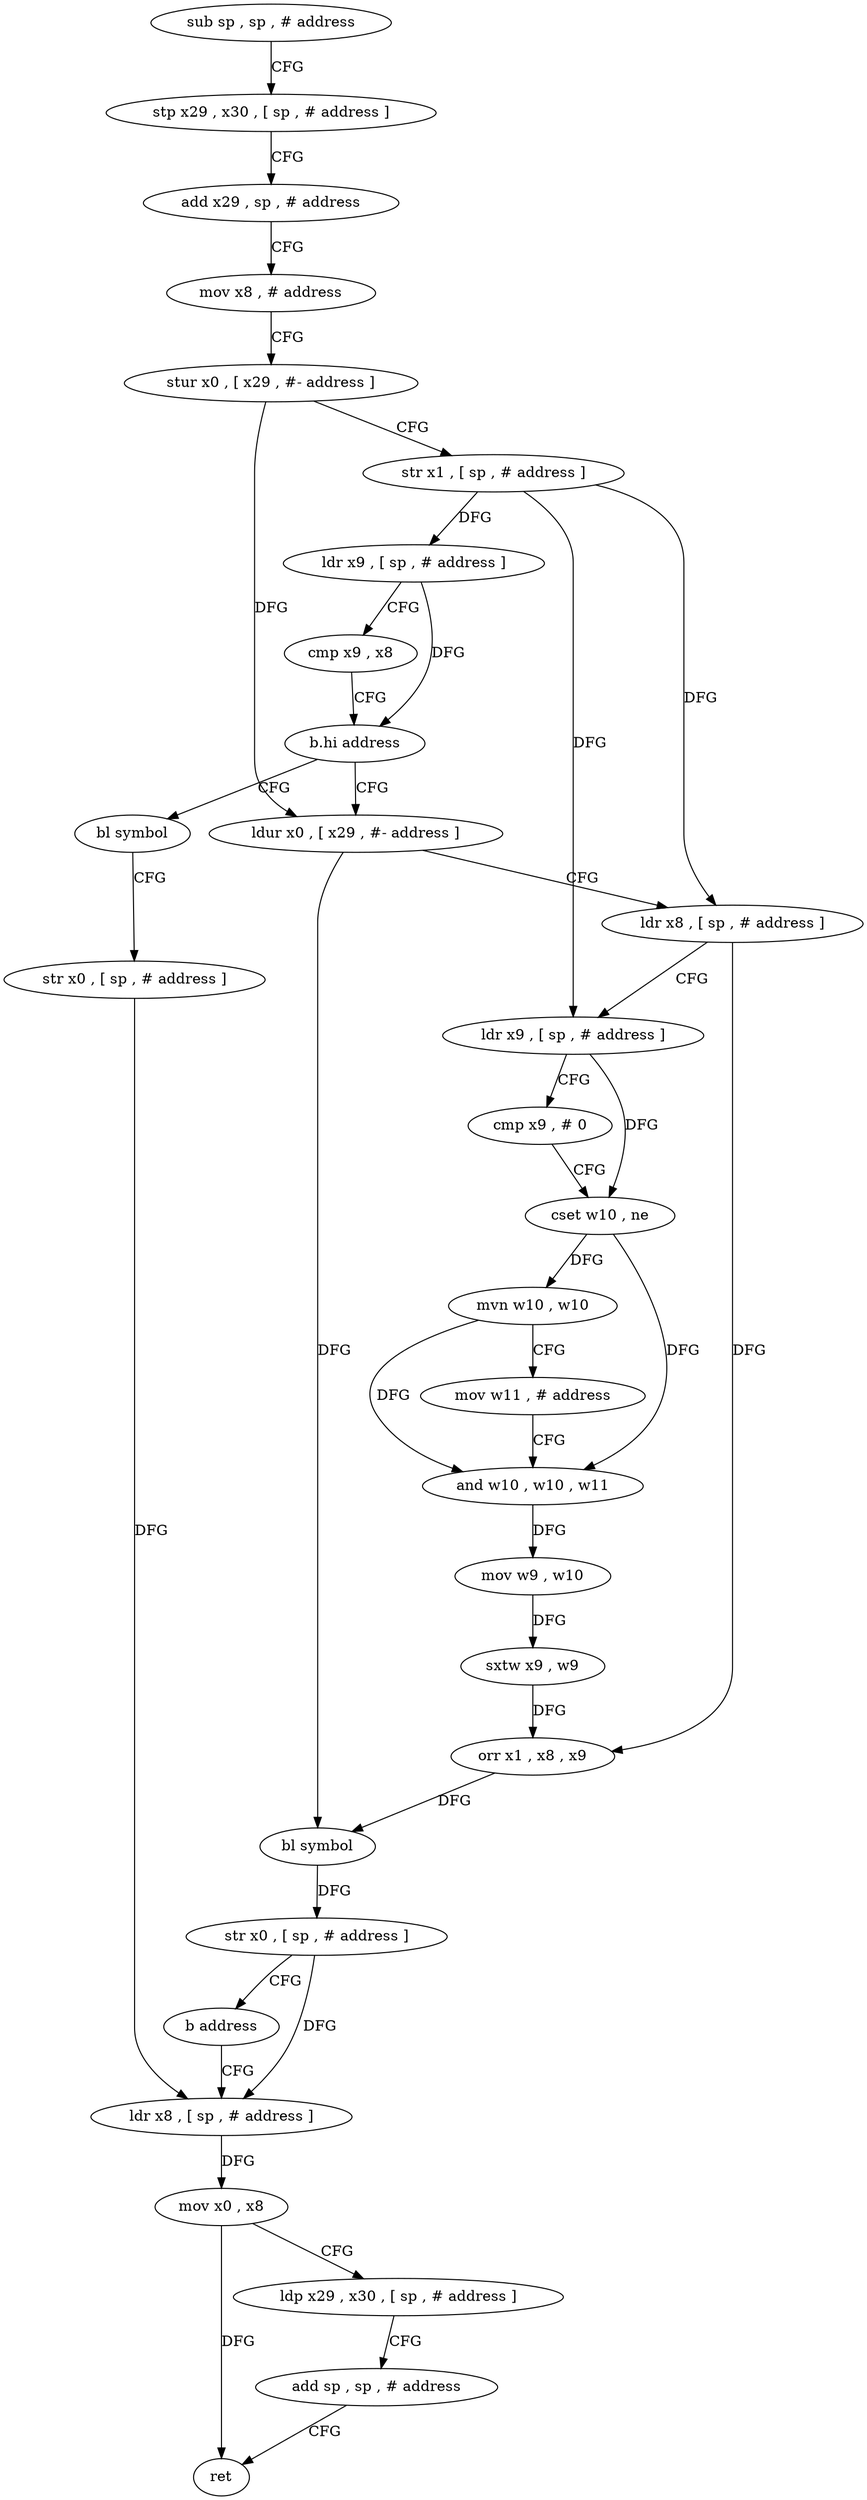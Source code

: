digraph "func" {
"4242464" [label = "sub sp , sp , # address" ]
"4242468" [label = "stp x29 , x30 , [ sp , # address ]" ]
"4242472" [label = "add x29 , sp , # address" ]
"4242476" [label = "mov x8 , # address" ]
"4242480" [label = "stur x0 , [ x29 , #- address ]" ]
"4242484" [label = "str x1 , [ sp , # address ]" ]
"4242488" [label = "ldr x9 , [ sp , # address ]" ]
"4242492" [label = "cmp x9 , x8" ]
"4242496" [label = "b.hi address" ]
"4242556" [label = "bl symbol" ]
"4242500" [label = "ldur x0 , [ x29 , #- address ]" ]
"4242560" [label = "str x0 , [ sp , # address ]" ]
"4242564" [label = "ldr x8 , [ sp , # address ]" ]
"4242504" [label = "ldr x8 , [ sp , # address ]" ]
"4242508" [label = "ldr x9 , [ sp , # address ]" ]
"4242512" [label = "cmp x9 , # 0" ]
"4242516" [label = "cset w10 , ne" ]
"4242520" [label = "mvn w10 , w10" ]
"4242524" [label = "mov w11 , # address" ]
"4242528" [label = "and w10 , w10 , w11" ]
"4242532" [label = "mov w9 , w10" ]
"4242536" [label = "sxtw x9 , w9" ]
"4242540" [label = "orr x1 , x8 , x9" ]
"4242544" [label = "bl symbol" ]
"4242548" [label = "str x0 , [ sp , # address ]" ]
"4242552" [label = "b address" ]
"4242568" [label = "mov x0 , x8" ]
"4242572" [label = "ldp x29 , x30 , [ sp , # address ]" ]
"4242576" [label = "add sp , sp , # address" ]
"4242580" [label = "ret" ]
"4242464" -> "4242468" [ label = "CFG" ]
"4242468" -> "4242472" [ label = "CFG" ]
"4242472" -> "4242476" [ label = "CFG" ]
"4242476" -> "4242480" [ label = "CFG" ]
"4242480" -> "4242484" [ label = "CFG" ]
"4242480" -> "4242500" [ label = "DFG" ]
"4242484" -> "4242488" [ label = "DFG" ]
"4242484" -> "4242504" [ label = "DFG" ]
"4242484" -> "4242508" [ label = "DFG" ]
"4242488" -> "4242492" [ label = "CFG" ]
"4242488" -> "4242496" [ label = "DFG" ]
"4242492" -> "4242496" [ label = "CFG" ]
"4242496" -> "4242556" [ label = "CFG" ]
"4242496" -> "4242500" [ label = "CFG" ]
"4242556" -> "4242560" [ label = "CFG" ]
"4242500" -> "4242504" [ label = "CFG" ]
"4242500" -> "4242544" [ label = "DFG" ]
"4242560" -> "4242564" [ label = "DFG" ]
"4242564" -> "4242568" [ label = "DFG" ]
"4242504" -> "4242508" [ label = "CFG" ]
"4242504" -> "4242540" [ label = "DFG" ]
"4242508" -> "4242512" [ label = "CFG" ]
"4242508" -> "4242516" [ label = "DFG" ]
"4242512" -> "4242516" [ label = "CFG" ]
"4242516" -> "4242520" [ label = "DFG" ]
"4242516" -> "4242528" [ label = "DFG" ]
"4242520" -> "4242524" [ label = "CFG" ]
"4242520" -> "4242528" [ label = "DFG" ]
"4242524" -> "4242528" [ label = "CFG" ]
"4242528" -> "4242532" [ label = "DFG" ]
"4242532" -> "4242536" [ label = "DFG" ]
"4242536" -> "4242540" [ label = "DFG" ]
"4242540" -> "4242544" [ label = "DFG" ]
"4242544" -> "4242548" [ label = "DFG" ]
"4242548" -> "4242552" [ label = "CFG" ]
"4242548" -> "4242564" [ label = "DFG" ]
"4242552" -> "4242564" [ label = "CFG" ]
"4242568" -> "4242572" [ label = "CFG" ]
"4242568" -> "4242580" [ label = "DFG" ]
"4242572" -> "4242576" [ label = "CFG" ]
"4242576" -> "4242580" [ label = "CFG" ]
}
